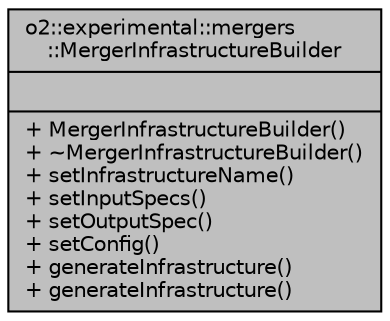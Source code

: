 digraph "o2::experimental::mergers::MergerInfrastructureBuilder"
{
 // INTERACTIVE_SVG=YES
  bgcolor="transparent";
  edge [fontname="Helvetica",fontsize="10",labelfontname="Helvetica",labelfontsize="10"];
  node [fontname="Helvetica",fontsize="10",shape=record];
  Node1 [label="{o2::experimental::mergers\l::MergerInfrastructureBuilder\n||+ MergerInfrastructureBuilder()\l+ ~MergerInfrastructureBuilder()\l+ setInfrastructureName()\l+ setInputSpecs()\l+ setOutputSpec()\l+ setConfig()\l+ generateInfrastructure()\l+ generateInfrastructure()\l}",height=0.2,width=0.4,color="black", fillcolor="grey75", style="filled", fontcolor="black"];
}
